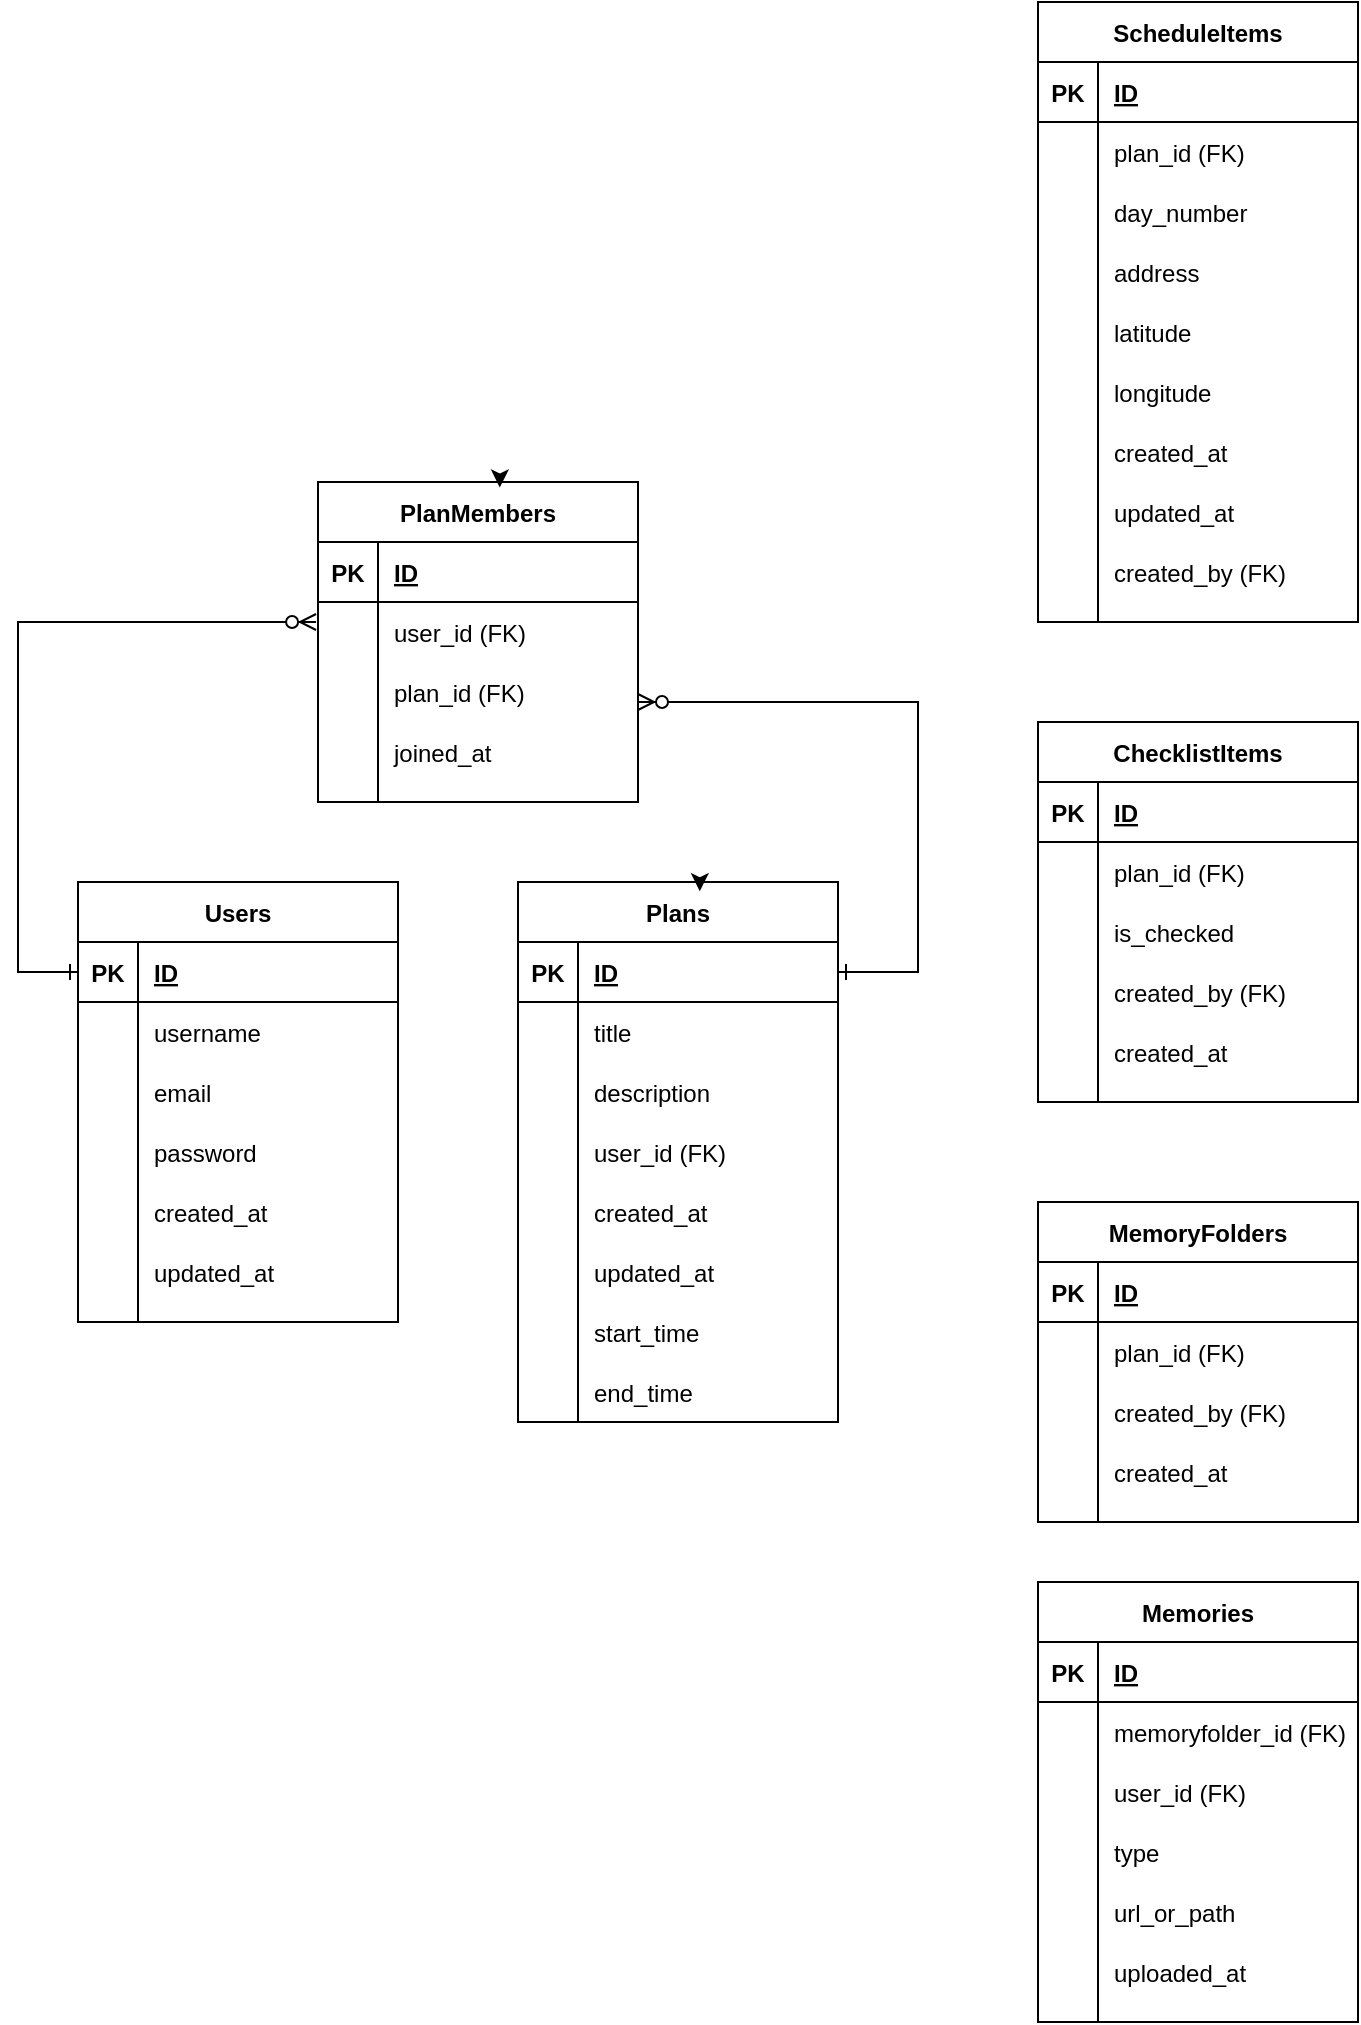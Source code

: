 <mxfile version="28.0.3">
  <diagram id="C5RBs43oDa-KdzZeNtuy" name="Page-1">
    <mxGraphModel dx="475" dy="1674" grid="1" gridSize="10" guides="1" tooltips="1" connect="1" arrows="1" fold="1" page="1" pageScale="1" pageWidth="827" pageHeight="1169" math="0" shadow="0">
      <root>
        <mxCell id="WIyWlLk6GJQsqaUBKTNV-0" />
        <mxCell id="WIyWlLk6GJQsqaUBKTNV-1" parent="WIyWlLk6GJQsqaUBKTNV-0" />
        <mxCell id="q5FqfUfI2t3srBgJfgBC-14" value="" style="group" vertex="1" connectable="0" parent="WIyWlLk6GJQsqaUBKTNV-1">
          <mxGeometry x="300" y="200" width="160" height="270" as="geometry" />
        </mxCell>
        <mxCell id="q5FqfUfI2t3srBgJfgBC-21" value="" style="group" vertex="1" connectable="0" parent="q5FqfUfI2t3srBgJfgBC-14">
          <mxGeometry width="160" height="270" as="geometry" />
        </mxCell>
        <mxCell id="q5FqfUfI2t3srBgJfgBC-13" value="title" style="shape=partialRectangle;overflow=hidden;connectable=0;fillColor=none;top=0;left=0;bottom=0;right=0;align=left;spacingLeft=6;" vertex="1" parent="q5FqfUfI2t3srBgJfgBC-21">
          <mxGeometry x="30" y="60" width="130" height="30" as="geometry">
            <mxRectangle width="210" height="30" as="alternateBounds" />
          </mxGeometry>
        </mxCell>
        <mxCell id="q5FqfUfI2t3srBgJfgBC-16" value="description" style="shape=partialRectangle;overflow=hidden;connectable=0;fillColor=none;top=0;left=0;bottom=0;right=0;align=left;spacingLeft=6;" vertex="1" parent="q5FqfUfI2t3srBgJfgBC-21">
          <mxGeometry x="30" y="90" width="130" height="30" as="geometry">
            <mxRectangle width="210" height="30" as="alternateBounds" />
          </mxGeometry>
        </mxCell>
        <mxCell id="q5FqfUfI2t3srBgJfgBC-18" value="user_id (FK)" style="shape=partialRectangle;overflow=hidden;connectable=0;fillColor=none;top=0;left=0;bottom=0;right=0;align=left;spacingLeft=6;" vertex="1" parent="q5FqfUfI2t3srBgJfgBC-21">
          <mxGeometry x="30" y="120" width="130" height="30" as="geometry">
            <mxRectangle width="210" height="30" as="alternateBounds" />
          </mxGeometry>
        </mxCell>
        <mxCell id="q5FqfUfI2t3srBgJfgBC-19" value="created_at" style="shape=partialRectangle;overflow=hidden;connectable=0;fillColor=none;top=0;left=0;bottom=0;right=0;align=left;spacingLeft=6;" vertex="1" parent="q5FqfUfI2t3srBgJfgBC-21">
          <mxGeometry x="30" y="150" width="130" height="30" as="geometry">
            <mxRectangle width="210" height="30" as="alternateBounds" />
          </mxGeometry>
        </mxCell>
        <mxCell id="q5FqfUfI2t3srBgJfgBC-20" value="updated_at" style="shape=partialRectangle;overflow=hidden;connectable=0;fillColor=none;top=0;left=0;bottom=0;right=0;align=left;spacingLeft=6;" vertex="1" parent="q5FqfUfI2t3srBgJfgBC-21">
          <mxGeometry x="30" y="180" width="130" height="30" as="geometry">
            <mxRectangle width="210" height="30" as="alternateBounds" />
          </mxGeometry>
        </mxCell>
        <mxCell id="q5FqfUfI2t3srBgJfgBC-78" value="" style="group" vertex="1" connectable="0" parent="q5FqfUfI2t3srBgJfgBC-21">
          <mxGeometry width="160" height="270" as="geometry" />
        </mxCell>
        <mxCell id="q5FqfUfI2t3srBgJfgBC-4" value="Plans" style="shape=table;startSize=30;container=1;collapsible=1;childLayout=tableLayout;fixedRows=1;rowLines=0;fontStyle=1;align=center;resizeLast=1;" vertex="1" parent="q5FqfUfI2t3srBgJfgBC-78">
          <mxGeometry width="160" height="270" as="geometry" />
        </mxCell>
        <mxCell id="q5FqfUfI2t3srBgJfgBC-5" value="" style="shape=partialRectangle;collapsible=0;dropTarget=0;pointerEvents=0;fillColor=none;points=[[0,0.5],[1,0.5]];portConstraint=eastwest;top=0;left=0;right=0;bottom=1;" vertex="1" parent="q5FqfUfI2t3srBgJfgBC-4">
          <mxGeometry y="30" width="160" height="30" as="geometry" />
        </mxCell>
        <mxCell id="q5FqfUfI2t3srBgJfgBC-6" value="PK" style="shape=partialRectangle;overflow=hidden;connectable=0;fillColor=none;top=0;left=0;bottom=0;right=0;fontStyle=1;" vertex="1" parent="q5FqfUfI2t3srBgJfgBC-5">
          <mxGeometry width="30" height="30" as="geometry">
            <mxRectangle width="30" height="30" as="alternateBounds" />
          </mxGeometry>
        </mxCell>
        <mxCell id="q5FqfUfI2t3srBgJfgBC-7" value="ID" style="shape=partialRectangle;overflow=hidden;connectable=0;fillColor=none;top=0;left=0;bottom=0;right=0;align=left;spacingLeft=6;fontStyle=5;" vertex="1" parent="q5FqfUfI2t3srBgJfgBC-5">
          <mxGeometry x="30" width="130" height="30" as="geometry">
            <mxRectangle width="130" height="30" as="alternateBounds" />
          </mxGeometry>
        </mxCell>
        <mxCell id="q5FqfUfI2t3srBgJfgBC-8" value="" style="shape=partialRectangle;collapsible=0;dropTarget=0;pointerEvents=0;fillColor=none;points=[[0,0.5],[1,0.5]];portConstraint=eastwest;top=0;left=0;right=0;bottom=0;" vertex="1" parent="q5FqfUfI2t3srBgJfgBC-4">
          <mxGeometry y="60" width="160" height="210" as="geometry" />
        </mxCell>
        <mxCell id="q5FqfUfI2t3srBgJfgBC-9" value="" style="shape=partialRectangle;overflow=hidden;connectable=0;fillColor=none;top=0;left=0;bottom=0;right=0;" vertex="1" parent="q5FqfUfI2t3srBgJfgBC-8">
          <mxGeometry width="30" height="210" as="geometry">
            <mxRectangle width="30" height="210" as="alternateBounds" />
          </mxGeometry>
        </mxCell>
        <mxCell id="q5FqfUfI2t3srBgJfgBC-10" value="" style="shape=partialRectangle;overflow=hidden;connectable=0;fillColor=none;top=0;left=0;bottom=0;right=0;align=left;spacingLeft=6;" vertex="1" parent="q5FqfUfI2t3srBgJfgBC-8">
          <mxGeometry x="30" width="130" height="210" as="geometry">
            <mxRectangle width="130" height="210" as="alternateBounds" />
          </mxGeometry>
        </mxCell>
        <mxCell id="q5FqfUfI2t3srBgJfgBC-76" value="start_time" style="shape=partialRectangle;overflow=hidden;connectable=0;fillColor=none;top=0;left=0;bottom=0;right=0;align=left;spacingLeft=6;" vertex="1" parent="q5FqfUfI2t3srBgJfgBC-78">
          <mxGeometry x="30" y="210" width="130" height="30" as="geometry">
            <mxRectangle width="210" height="30" as="alternateBounds" />
          </mxGeometry>
        </mxCell>
        <mxCell id="q5FqfUfI2t3srBgJfgBC-77" value="end_time" style="shape=partialRectangle;overflow=hidden;connectable=0;fillColor=none;top=0;left=0;bottom=0;right=0;align=left;spacingLeft=6;" vertex="1" parent="q5FqfUfI2t3srBgJfgBC-78">
          <mxGeometry x="30" y="240" width="130" height="30" as="geometry">
            <mxRectangle width="210" height="30" as="alternateBounds" />
          </mxGeometry>
        </mxCell>
        <mxCell id="q5FqfUfI2t3srBgJfgBC-11" style="edgeStyle=orthogonalEdgeStyle;rounded=0;orthogonalLoop=1;jettySize=auto;html=1;exitX=0.75;exitY=0;exitDx=0;exitDy=0;entryX=0.568;entryY=0.017;entryDx=0;entryDy=0;entryPerimeter=0;" edge="1" parent="q5FqfUfI2t3srBgJfgBC-78" source="q5FqfUfI2t3srBgJfgBC-4" target="q5FqfUfI2t3srBgJfgBC-4">
          <mxGeometry relative="1" as="geometry" />
        </mxCell>
        <mxCell id="q5FqfUfI2t3srBgJfgBC-15" value="" style="group" vertex="1" connectable="0" parent="WIyWlLk6GJQsqaUBKTNV-1">
          <mxGeometry x="80" y="200" width="160" height="220" as="geometry" />
        </mxCell>
        <mxCell id="CSQNOJPWXO-k4FTxUOn1-8" value="Users" style="shape=table;startSize=30;container=1;collapsible=1;childLayout=tableLayout;fixedRows=1;rowLines=0;fontStyle=1;align=center;resizeLast=1;" parent="q5FqfUfI2t3srBgJfgBC-15" vertex="1">
          <mxGeometry width="160" height="220" as="geometry" />
        </mxCell>
        <mxCell id="CSQNOJPWXO-k4FTxUOn1-9" value="" style="shape=partialRectangle;collapsible=0;dropTarget=0;pointerEvents=0;fillColor=none;points=[[0,0.5],[1,0.5]];portConstraint=eastwest;top=0;left=0;right=0;bottom=1;" parent="CSQNOJPWXO-k4FTxUOn1-8" vertex="1">
          <mxGeometry y="30" width="160" height="30" as="geometry" />
        </mxCell>
        <mxCell id="CSQNOJPWXO-k4FTxUOn1-10" value="PK" style="shape=partialRectangle;overflow=hidden;connectable=0;fillColor=none;top=0;left=0;bottom=0;right=0;fontStyle=1;" parent="CSQNOJPWXO-k4FTxUOn1-9" vertex="1">
          <mxGeometry width="30" height="30" as="geometry">
            <mxRectangle width="30" height="30" as="alternateBounds" />
          </mxGeometry>
        </mxCell>
        <mxCell id="CSQNOJPWXO-k4FTxUOn1-11" value="ID" style="shape=partialRectangle;overflow=hidden;connectable=0;fillColor=none;top=0;left=0;bottom=0;right=0;align=left;spacingLeft=6;fontStyle=5;" parent="CSQNOJPWXO-k4FTxUOn1-9" vertex="1">
          <mxGeometry x="30" width="130" height="30" as="geometry">
            <mxRectangle width="130" height="30" as="alternateBounds" />
          </mxGeometry>
        </mxCell>
        <mxCell id="CSQNOJPWXO-k4FTxUOn1-12" value="" style="shape=partialRectangle;collapsible=0;dropTarget=0;pointerEvents=0;fillColor=none;points=[[0,0.5],[1,0.5]];portConstraint=eastwest;top=0;left=0;right=0;bottom=0;" parent="CSQNOJPWXO-k4FTxUOn1-8" vertex="1">
          <mxGeometry y="60" width="160" height="160" as="geometry" />
        </mxCell>
        <mxCell id="CSQNOJPWXO-k4FTxUOn1-13" value="" style="shape=partialRectangle;overflow=hidden;connectable=0;fillColor=none;top=0;left=0;bottom=0;right=0;" parent="CSQNOJPWXO-k4FTxUOn1-12" vertex="1">
          <mxGeometry width="30" height="160" as="geometry">
            <mxRectangle width="30" height="160" as="alternateBounds" />
          </mxGeometry>
        </mxCell>
        <mxCell id="CSQNOJPWXO-k4FTxUOn1-14" value="" style="shape=partialRectangle;overflow=hidden;connectable=0;fillColor=none;top=0;left=0;bottom=0;right=0;align=left;spacingLeft=6;" parent="CSQNOJPWXO-k4FTxUOn1-12" vertex="1">
          <mxGeometry x="30" width="130" height="160" as="geometry">
            <mxRectangle width="130" height="160" as="alternateBounds" />
          </mxGeometry>
        </mxCell>
        <mxCell id="CSQNOJPWXO-k4FTxUOn1-15" value="username" style="shape=partialRectangle;overflow=hidden;connectable=0;fillColor=none;top=0;left=0;bottom=0;right=0;align=left;spacingLeft=6;" parent="q5FqfUfI2t3srBgJfgBC-15" vertex="1">
          <mxGeometry x="30" y="60" width="130" height="30" as="geometry">
            <mxRectangle width="210" height="30" as="alternateBounds" />
          </mxGeometry>
        </mxCell>
        <mxCell id="q5FqfUfI2t3srBgJfgBC-0" value="email" style="shape=partialRectangle;overflow=hidden;connectable=0;fillColor=none;top=0;left=0;bottom=0;right=0;align=left;spacingLeft=6;" vertex="1" parent="q5FqfUfI2t3srBgJfgBC-15">
          <mxGeometry x="30" y="90" width="130" height="30" as="geometry">
            <mxRectangle width="210" height="30" as="alternateBounds" />
          </mxGeometry>
        </mxCell>
        <mxCell id="q5FqfUfI2t3srBgJfgBC-1" value="password" style="shape=partialRectangle;overflow=hidden;connectable=0;fillColor=none;top=0;left=0;bottom=0;right=0;align=left;spacingLeft=6;" vertex="1" parent="q5FqfUfI2t3srBgJfgBC-15">
          <mxGeometry x="30" y="120" width="130" height="30" as="geometry">
            <mxRectangle width="210" height="30" as="alternateBounds" />
          </mxGeometry>
        </mxCell>
        <mxCell id="q5FqfUfI2t3srBgJfgBC-2" value="created_at" style="shape=partialRectangle;overflow=hidden;connectable=0;fillColor=none;top=0;left=0;bottom=0;right=0;align=left;spacingLeft=6;" vertex="1" parent="q5FqfUfI2t3srBgJfgBC-15">
          <mxGeometry x="30" y="150" width="130" height="30" as="geometry">
            <mxRectangle width="210" height="30" as="alternateBounds" />
          </mxGeometry>
        </mxCell>
        <mxCell id="q5FqfUfI2t3srBgJfgBC-3" value="updated_at" style="shape=partialRectangle;overflow=hidden;connectable=0;fillColor=none;top=0;left=0;bottom=0;right=0;align=left;spacingLeft=6;" vertex="1" parent="q5FqfUfI2t3srBgJfgBC-15">
          <mxGeometry x="30" y="180" width="130" height="30" as="geometry">
            <mxRectangle width="210" height="30" as="alternateBounds" />
          </mxGeometry>
        </mxCell>
        <mxCell id="q5FqfUfI2t3srBgJfgBC-22" value="" style="group" vertex="1" connectable="0" parent="WIyWlLk6GJQsqaUBKTNV-1">
          <mxGeometry x="210" y="-40" width="160" height="210" as="geometry" />
        </mxCell>
        <mxCell id="q5FqfUfI2t3srBgJfgBC-23" value="" style="group" vertex="1" connectable="0" parent="q5FqfUfI2t3srBgJfgBC-22">
          <mxGeometry width="160" height="220" as="geometry" />
        </mxCell>
        <mxCell id="q5FqfUfI2t3srBgJfgBC-37" value="" style="group" vertex="1" connectable="0" parent="q5FqfUfI2t3srBgJfgBC-23">
          <mxGeometry x="-10" y="40" width="160" height="160" as="geometry" />
        </mxCell>
        <mxCell id="q5FqfUfI2t3srBgJfgBC-24" value="PlanMembers" style="shape=table;startSize=30;container=1;collapsible=1;childLayout=tableLayout;fixedRows=1;rowLines=0;fontStyle=1;align=center;resizeLast=1;" vertex="1" parent="q5FqfUfI2t3srBgJfgBC-37">
          <mxGeometry width="160" height="160" as="geometry" />
        </mxCell>
        <mxCell id="q5FqfUfI2t3srBgJfgBC-25" value="" style="shape=partialRectangle;collapsible=0;dropTarget=0;pointerEvents=0;fillColor=none;points=[[0,0.5],[1,0.5]];portConstraint=eastwest;top=0;left=0;right=0;bottom=1;" vertex="1" parent="q5FqfUfI2t3srBgJfgBC-24">
          <mxGeometry y="30" width="160" height="30" as="geometry" />
        </mxCell>
        <mxCell id="q5FqfUfI2t3srBgJfgBC-26" value="PK" style="shape=partialRectangle;overflow=hidden;connectable=0;fillColor=none;top=0;left=0;bottom=0;right=0;fontStyle=1;" vertex="1" parent="q5FqfUfI2t3srBgJfgBC-25">
          <mxGeometry width="30" height="30" as="geometry">
            <mxRectangle width="30" height="30" as="alternateBounds" />
          </mxGeometry>
        </mxCell>
        <mxCell id="q5FqfUfI2t3srBgJfgBC-27" value="ID" style="shape=partialRectangle;overflow=hidden;connectable=0;fillColor=none;top=0;left=0;bottom=0;right=0;align=left;spacingLeft=6;fontStyle=5;" vertex="1" parent="q5FqfUfI2t3srBgJfgBC-25">
          <mxGeometry x="30" width="130" height="30" as="geometry">
            <mxRectangle width="130" height="30" as="alternateBounds" />
          </mxGeometry>
        </mxCell>
        <mxCell id="q5FqfUfI2t3srBgJfgBC-28" value="" style="shape=partialRectangle;collapsible=0;dropTarget=0;pointerEvents=0;fillColor=none;points=[[0,0.5],[1,0.5]];portConstraint=eastwest;top=0;left=0;right=0;bottom=0;" vertex="1" parent="q5FqfUfI2t3srBgJfgBC-24">
          <mxGeometry y="60" width="160" height="100" as="geometry" />
        </mxCell>
        <mxCell id="q5FqfUfI2t3srBgJfgBC-29" value="" style="shape=partialRectangle;overflow=hidden;connectable=0;fillColor=none;top=0;left=0;bottom=0;right=0;" vertex="1" parent="q5FqfUfI2t3srBgJfgBC-28">
          <mxGeometry width="30" height="100" as="geometry">
            <mxRectangle width="30" height="100" as="alternateBounds" />
          </mxGeometry>
        </mxCell>
        <mxCell id="q5FqfUfI2t3srBgJfgBC-30" value="" style="shape=partialRectangle;overflow=hidden;connectable=0;fillColor=none;top=0;left=0;bottom=0;right=0;align=left;spacingLeft=6;" vertex="1" parent="q5FqfUfI2t3srBgJfgBC-28">
          <mxGeometry x="30" width="130" height="100" as="geometry">
            <mxRectangle width="130" height="100" as="alternateBounds" />
          </mxGeometry>
        </mxCell>
        <mxCell id="q5FqfUfI2t3srBgJfgBC-31" value="user_id (FK)" style="shape=partialRectangle;overflow=hidden;connectable=0;fillColor=none;top=0;left=0;bottom=0;right=0;align=left;spacingLeft=6;" vertex="1" parent="q5FqfUfI2t3srBgJfgBC-37">
          <mxGeometry x="30" y="60" width="130" height="30" as="geometry">
            <mxRectangle width="210" height="30" as="alternateBounds" />
          </mxGeometry>
        </mxCell>
        <mxCell id="q5FqfUfI2t3srBgJfgBC-32" value="plan_id (FK)" style="shape=partialRectangle;overflow=hidden;connectable=0;fillColor=none;top=0;left=0;bottom=0;right=0;align=left;spacingLeft=6;" vertex="1" parent="q5FqfUfI2t3srBgJfgBC-37">
          <mxGeometry x="30" y="90" width="130" height="30" as="geometry">
            <mxRectangle width="210" height="30" as="alternateBounds" />
          </mxGeometry>
        </mxCell>
        <mxCell id="q5FqfUfI2t3srBgJfgBC-33" value="joined_at" style="shape=partialRectangle;overflow=hidden;connectable=0;fillColor=none;top=0;left=0;bottom=0;right=0;align=left;spacingLeft=6;" vertex="1" parent="q5FqfUfI2t3srBgJfgBC-37">
          <mxGeometry x="30" y="120" width="130" height="30" as="geometry">
            <mxRectangle width="210" height="30" as="alternateBounds" />
          </mxGeometry>
        </mxCell>
        <mxCell id="q5FqfUfI2t3srBgJfgBC-36" style="edgeStyle=orthogonalEdgeStyle;rounded=0;orthogonalLoop=1;jettySize=auto;html=1;exitX=0.75;exitY=0;exitDx=0;exitDy=0;entryX=0.568;entryY=0.017;entryDx=0;entryDy=0;entryPerimeter=0;" edge="1" parent="q5FqfUfI2t3srBgJfgBC-37" source="q5FqfUfI2t3srBgJfgBC-24" target="q5FqfUfI2t3srBgJfgBC-24">
          <mxGeometry relative="1" as="geometry" />
        </mxCell>
        <mxCell id="q5FqfUfI2t3srBgJfgBC-41" value="" style="endArrow=ERzeroToMany;startArrow=ERone;endFill=1;startFill=0;rounded=0;edgeStyle=orthogonalEdgeStyle;elbow=vertical;exitX=0;exitY=0.5;exitDx=0;exitDy=0;entryX=-0.006;entryY=0.1;entryDx=0;entryDy=0;entryPerimeter=0;" edge="1" parent="WIyWlLk6GJQsqaUBKTNV-1" source="CSQNOJPWXO-k4FTxUOn1-9" target="q5FqfUfI2t3srBgJfgBC-28">
          <mxGeometry width="100" height="100" relative="1" as="geometry">
            <mxPoint x="80" y="235" as="sourcePoint" />
            <mxPoint x="70" y="40" as="targetPoint" />
            <Array as="points">
              <mxPoint x="50" y="245" />
              <mxPoint x="50" y="70" />
            </Array>
          </mxGeometry>
        </mxCell>
        <mxCell id="q5FqfUfI2t3srBgJfgBC-42" value="" style="endArrow=ERzeroToMany;startArrow=ERone;endFill=1;startFill=0;rounded=0;edgeStyle=orthogonalEdgeStyle;elbow=vertical;exitX=1;exitY=0.5;exitDx=0;exitDy=0;" edge="1" parent="WIyWlLk6GJQsqaUBKTNV-1" source="q5FqfUfI2t3srBgJfgBC-5">
          <mxGeometry width="100" height="100" relative="1" as="geometry">
            <mxPoint x="410" y="275" as="sourcePoint" />
            <mxPoint x="360" y="110" as="targetPoint" />
            <Array as="points">
              <mxPoint x="500" y="245" />
              <mxPoint x="500" y="110" />
            </Array>
          </mxGeometry>
        </mxCell>
        <mxCell id="q5FqfUfI2t3srBgJfgBC-60" value="" style="group" vertex="1" connectable="0" parent="WIyWlLk6GJQsqaUBKTNV-1">
          <mxGeometry x="560" y="-240" width="160" height="300" as="geometry" />
        </mxCell>
        <mxCell id="q5FqfUfI2t3srBgJfgBC-75" value="" style="group" vertex="1" connectable="0" parent="q5FqfUfI2t3srBgJfgBC-60">
          <mxGeometry width="160" height="300" as="geometry" />
        </mxCell>
        <mxCell id="q5FqfUfI2t3srBgJfgBC-71" value="" style="shape=partialRectangle;overflow=hidden;connectable=0;fillColor=none;top=0;left=0;bottom=0;right=0;align=left;spacingLeft=6;" vertex="1" parent="q5FqfUfI2t3srBgJfgBC-75">
          <mxGeometry x="30" y="150" width="130" height="30" as="geometry">
            <mxRectangle width="210" height="30" as="alternateBounds" />
          </mxGeometry>
        </mxCell>
        <mxCell id="q5FqfUfI2t3srBgJfgBC-83" value="" style="group" vertex="1" connectable="0" parent="q5FqfUfI2t3srBgJfgBC-75">
          <mxGeometry width="160" height="310" as="geometry" />
        </mxCell>
        <mxCell id="q5FqfUfI2t3srBgJfgBC-61" value="ScheduleItems" style="shape=table;startSize=30;container=1;collapsible=1;childLayout=tableLayout;fixedRows=1;rowLines=0;fontStyle=1;align=center;resizeLast=1;" vertex="1" parent="q5FqfUfI2t3srBgJfgBC-83">
          <mxGeometry width="160" height="310" as="geometry" />
        </mxCell>
        <mxCell id="q5FqfUfI2t3srBgJfgBC-62" value="" style="shape=partialRectangle;collapsible=0;dropTarget=0;pointerEvents=0;fillColor=none;points=[[0,0.5],[1,0.5]];portConstraint=eastwest;top=0;left=0;right=0;bottom=1;" vertex="1" parent="q5FqfUfI2t3srBgJfgBC-61">
          <mxGeometry y="30" width="160" height="30" as="geometry" />
        </mxCell>
        <mxCell id="q5FqfUfI2t3srBgJfgBC-63" value="PK" style="shape=partialRectangle;overflow=hidden;connectable=0;fillColor=none;top=0;left=0;bottom=0;right=0;fontStyle=1;" vertex="1" parent="q5FqfUfI2t3srBgJfgBC-62">
          <mxGeometry width="30" height="30" as="geometry">
            <mxRectangle width="30" height="30" as="alternateBounds" />
          </mxGeometry>
        </mxCell>
        <mxCell id="q5FqfUfI2t3srBgJfgBC-64" value="ID" style="shape=partialRectangle;overflow=hidden;connectable=0;fillColor=none;top=0;left=0;bottom=0;right=0;align=left;spacingLeft=6;fontStyle=5;" vertex="1" parent="q5FqfUfI2t3srBgJfgBC-62">
          <mxGeometry x="30" width="130" height="30" as="geometry">
            <mxRectangle width="130" height="30" as="alternateBounds" />
          </mxGeometry>
        </mxCell>
        <mxCell id="q5FqfUfI2t3srBgJfgBC-65" value="" style="shape=partialRectangle;collapsible=0;dropTarget=0;pointerEvents=0;fillColor=none;points=[[0,0.5],[1,0.5]];portConstraint=eastwest;top=0;left=0;right=0;bottom=0;" vertex="1" parent="q5FqfUfI2t3srBgJfgBC-61">
          <mxGeometry y="60" width="160" height="250" as="geometry" />
        </mxCell>
        <mxCell id="q5FqfUfI2t3srBgJfgBC-66" value="" style="shape=partialRectangle;overflow=hidden;connectable=0;fillColor=none;top=0;left=0;bottom=0;right=0;" vertex="1" parent="q5FqfUfI2t3srBgJfgBC-65">
          <mxGeometry width="30" height="250" as="geometry">
            <mxRectangle width="30" height="250" as="alternateBounds" />
          </mxGeometry>
        </mxCell>
        <mxCell id="q5FqfUfI2t3srBgJfgBC-67" value="" style="shape=partialRectangle;overflow=hidden;connectable=0;fillColor=none;top=0;left=0;bottom=0;right=0;align=left;spacingLeft=6;" vertex="1" parent="q5FqfUfI2t3srBgJfgBC-65">
          <mxGeometry x="30" width="130" height="250" as="geometry">
            <mxRectangle width="130" height="250" as="alternateBounds" />
          </mxGeometry>
        </mxCell>
        <mxCell id="q5FqfUfI2t3srBgJfgBC-68" value="plan_id (FK)" style="shape=partialRectangle;overflow=hidden;connectable=0;fillColor=none;top=0;left=0;bottom=0;right=0;align=left;spacingLeft=6;" vertex="1" parent="q5FqfUfI2t3srBgJfgBC-83">
          <mxGeometry x="30" y="60" width="130" height="30" as="geometry">
            <mxRectangle width="210" height="30" as="alternateBounds" />
          </mxGeometry>
        </mxCell>
        <mxCell id="q5FqfUfI2t3srBgJfgBC-69" value="day_number" style="shape=partialRectangle;overflow=hidden;connectable=0;fillColor=none;top=0;left=0;bottom=0;right=0;align=left;spacingLeft=6;" vertex="1" parent="q5FqfUfI2t3srBgJfgBC-83">
          <mxGeometry x="30" y="90" width="130" height="30" as="geometry">
            <mxRectangle width="210" height="30" as="alternateBounds" />
          </mxGeometry>
        </mxCell>
        <mxCell id="q5FqfUfI2t3srBgJfgBC-79" value="address" style="shape=partialRectangle;overflow=hidden;connectable=0;fillColor=none;top=0;left=0;bottom=0;right=0;align=left;spacingLeft=6;" vertex="1" parent="q5FqfUfI2t3srBgJfgBC-83">
          <mxGeometry x="30" y="120" width="130" height="30" as="geometry">
            <mxRectangle width="210" height="30" as="alternateBounds" />
          </mxGeometry>
        </mxCell>
        <mxCell id="q5FqfUfI2t3srBgJfgBC-80" value="latitude" style="shape=partialRectangle;overflow=hidden;connectable=0;fillColor=none;top=0;left=0;bottom=0;right=0;align=left;spacingLeft=6;" vertex="1" parent="q5FqfUfI2t3srBgJfgBC-83">
          <mxGeometry x="30" y="150" width="130" height="30" as="geometry">
            <mxRectangle width="210" height="30" as="alternateBounds" />
          </mxGeometry>
        </mxCell>
        <mxCell id="q5FqfUfI2t3srBgJfgBC-81" value="longitude" style="shape=partialRectangle;overflow=hidden;connectable=0;fillColor=none;top=0;left=0;bottom=0;right=0;align=left;spacingLeft=6;" vertex="1" parent="q5FqfUfI2t3srBgJfgBC-83">
          <mxGeometry x="30" y="180" width="130" height="30" as="geometry">
            <mxRectangle width="210" height="30" as="alternateBounds" />
          </mxGeometry>
        </mxCell>
        <mxCell id="q5FqfUfI2t3srBgJfgBC-74" value="created_at" style="shape=partialRectangle;overflow=hidden;connectable=0;fillColor=none;top=0;left=0;bottom=0;right=0;align=left;spacingLeft=6;" vertex="1" parent="q5FqfUfI2t3srBgJfgBC-83">
          <mxGeometry x="30" y="210" width="130" height="30" as="geometry">
            <mxRectangle width="210" height="30" as="alternateBounds" />
          </mxGeometry>
        </mxCell>
        <mxCell id="q5FqfUfI2t3srBgJfgBC-72" value="updated_at" style="shape=partialRectangle;overflow=hidden;connectable=0;fillColor=none;top=0;left=0;bottom=0;right=0;align=left;spacingLeft=6;" vertex="1" parent="q5FqfUfI2t3srBgJfgBC-83">
          <mxGeometry x="30" y="240" width="130" height="30" as="geometry">
            <mxRectangle width="210" height="30" as="alternateBounds" />
          </mxGeometry>
        </mxCell>
        <mxCell id="q5FqfUfI2t3srBgJfgBC-82" value="created_by (FK)" style="shape=partialRectangle;overflow=hidden;connectable=0;fillColor=none;top=0;left=0;bottom=0;right=0;align=left;spacingLeft=6;" vertex="1" parent="q5FqfUfI2t3srBgJfgBC-83">
          <mxGeometry x="30" y="270" width="130" height="30" as="geometry">
            <mxRectangle width="210" height="30" as="alternateBounds" />
          </mxGeometry>
        </mxCell>
        <mxCell id="q5FqfUfI2t3srBgJfgBC-84" value="" style="group" vertex="1" connectable="0" parent="WIyWlLk6GJQsqaUBKTNV-1">
          <mxGeometry x="560" y="120" width="160" height="640" as="geometry" />
        </mxCell>
        <mxCell id="q5FqfUfI2t3srBgJfgBC-85" value="" style="group" vertex="1" connectable="0" parent="q5FqfUfI2t3srBgJfgBC-84">
          <mxGeometry width="160" height="640" as="geometry" />
        </mxCell>
        <mxCell id="q5FqfUfI2t3srBgJfgBC-86" value="" style="shape=partialRectangle;overflow=hidden;connectable=0;fillColor=none;top=0;left=0;bottom=0;right=0;align=left;spacingLeft=6;" vertex="1" parent="q5FqfUfI2t3srBgJfgBC-85">
          <mxGeometry x="30" y="150" width="130" height="30" as="geometry">
            <mxRectangle width="210" height="30" as="alternateBounds" />
          </mxGeometry>
        </mxCell>
        <mxCell id="q5FqfUfI2t3srBgJfgBC-87" value="" style="group" vertex="1" connectable="0" parent="q5FqfUfI2t3srBgJfgBC-85">
          <mxGeometry width="160" height="640" as="geometry" />
        </mxCell>
        <mxCell id="q5FqfUfI2t3srBgJfgBC-88" value="ChecklistItems" style="shape=table;startSize=30;container=1;collapsible=1;childLayout=tableLayout;fixedRows=1;rowLines=0;fontStyle=1;align=center;resizeLast=1;" vertex="1" parent="q5FqfUfI2t3srBgJfgBC-87">
          <mxGeometry width="160" height="190" as="geometry" />
        </mxCell>
        <mxCell id="q5FqfUfI2t3srBgJfgBC-89" value="" style="shape=partialRectangle;collapsible=0;dropTarget=0;pointerEvents=0;fillColor=none;points=[[0,0.5],[1,0.5]];portConstraint=eastwest;top=0;left=0;right=0;bottom=1;" vertex="1" parent="q5FqfUfI2t3srBgJfgBC-88">
          <mxGeometry y="30" width="160" height="30" as="geometry" />
        </mxCell>
        <mxCell id="q5FqfUfI2t3srBgJfgBC-90" value="PK" style="shape=partialRectangle;overflow=hidden;connectable=0;fillColor=none;top=0;left=0;bottom=0;right=0;fontStyle=1;" vertex="1" parent="q5FqfUfI2t3srBgJfgBC-89">
          <mxGeometry width="30" height="30" as="geometry">
            <mxRectangle width="30" height="30" as="alternateBounds" />
          </mxGeometry>
        </mxCell>
        <mxCell id="q5FqfUfI2t3srBgJfgBC-91" value="ID" style="shape=partialRectangle;overflow=hidden;connectable=0;fillColor=none;top=0;left=0;bottom=0;right=0;align=left;spacingLeft=6;fontStyle=5;" vertex="1" parent="q5FqfUfI2t3srBgJfgBC-89">
          <mxGeometry x="30" width="130" height="30" as="geometry">
            <mxRectangle width="130" height="30" as="alternateBounds" />
          </mxGeometry>
        </mxCell>
        <mxCell id="q5FqfUfI2t3srBgJfgBC-92" value="" style="shape=partialRectangle;collapsible=0;dropTarget=0;pointerEvents=0;fillColor=none;points=[[0,0.5],[1,0.5]];portConstraint=eastwest;top=0;left=0;right=0;bottom=0;" vertex="1" parent="q5FqfUfI2t3srBgJfgBC-88">
          <mxGeometry y="60" width="160" height="130" as="geometry" />
        </mxCell>
        <mxCell id="q5FqfUfI2t3srBgJfgBC-93" value="" style="shape=partialRectangle;overflow=hidden;connectable=0;fillColor=none;top=0;left=0;bottom=0;right=0;" vertex="1" parent="q5FqfUfI2t3srBgJfgBC-92">
          <mxGeometry width="30" height="130" as="geometry">
            <mxRectangle width="30" height="130" as="alternateBounds" />
          </mxGeometry>
        </mxCell>
        <mxCell id="q5FqfUfI2t3srBgJfgBC-94" value="" style="shape=partialRectangle;overflow=hidden;connectable=0;fillColor=none;top=0;left=0;bottom=0;right=0;align=left;spacingLeft=6;" vertex="1" parent="q5FqfUfI2t3srBgJfgBC-92">
          <mxGeometry x="30" width="130" height="130" as="geometry">
            <mxRectangle width="130" height="130" as="alternateBounds" />
          </mxGeometry>
        </mxCell>
        <mxCell id="q5FqfUfI2t3srBgJfgBC-95" value="plan_id (FK)" style="shape=partialRectangle;overflow=hidden;connectable=0;fillColor=none;top=0;left=0;bottom=0;right=0;align=left;spacingLeft=6;" vertex="1" parent="q5FqfUfI2t3srBgJfgBC-87">
          <mxGeometry x="30" y="60" width="130" height="30" as="geometry">
            <mxRectangle width="210" height="30" as="alternateBounds" />
          </mxGeometry>
        </mxCell>
        <mxCell id="q5FqfUfI2t3srBgJfgBC-97" value="is_checked" style="shape=partialRectangle;overflow=hidden;connectable=0;fillColor=none;top=0;left=0;bottom=0;right=0;align=left;spacingLeft=6;" vertex="1" parent="q5FqfUfI2t3srBgJfgBC-87">
          <mxGeometry x="30" y="90" width="130" height="30" as="geometry">
            <mxRectangle width="210" height="30" as="alternateBounds" />
          </mxGeometry>
        </mxCell>
        <mxCell id="q5FqfUfI2t3srBgJfgBC-100" value="created_at" style="shape=partialRectangle;overflow=hidden;connectable=0;fillColor=none;top=0;left=0;bottom=0;right=0;align=left;spacingLeft=6;" vertex="1" parent="q5FqfUfI2t3srBgJfgBC-87">
          <mxGeometry x="30" y="150" width="130" height="30" as="geometry">
            <mxRectangle width="210" height="30" as="alternateBounds" />
          </mxGeometry>
        </mxCell>
        <mxCell id="q5FqfUfI2t3srBgJfgBC-102" value="created_by (FK)" style="shape=partialRectangle;overflow=hidden;connectable=0;fillColor=none;top=0;left=0;bottom=0;right=0;align=left;spacingLeft=6;" vertex="1" parent="q5FqfUfI2t3srBgJfgBC-87">
          <mxGeometry x="30" y="120" width="130" height="30" as="geometry">
            <mxRectangle width="210" height="30" as="alternateBounds" />
          </mxGeometry>
        </mxCell>
        <mxCell id="q5FqfUfI2t3srBgJfgBC-103" value="" style="group" vertex="1" connectable="0" parent="q5FqfUfI2t3srBgJfgBC-87">
          <mxGeometry y="240" width="160" height="400" as="geometry" />
        </mxCell>
        <mxCell id="q5FqfUfI2t3srBgJfgBC-104" value="" style="group" vertex="1" connectable="0" parent="q5FqfUfI2t3srBgJfgBC-103">
          <mxGeometry width="160" height="400" as="geometry" />
        </mxCell>
        <mxCell id="q5FqfUfI2t3srBgJfgBC-105" value="" style="shape=partialRectangle;overflow=hidden;connectable=0;fillColor=none;top=0;left=0;bottom=0;right=0;align=left;spacingLeft=6;" vertex="1" parent="q5FqfUfI2t3srBgJfgBC-104">
          <mxGeometry x="30" y="95" width="130" height="19" as="geometry">
            <mxRectangle width="210" height="30" as="alternateBounds" />
          </mxGeometry>
        </mxCell>
        <mxCell id="q5FqfUfI2t3srBgJfgBC-106" value="" style="group" vertex="1" connectable="0" parent="q5FqfUfI2t3srBgJfgBC-104">
          <mxGeometry width="160" height="400" as="geometry" />
        </mxCell>
        <mxCell id="q5FqfUfI2t3srBgJfgBC-121" value="" style="group" vertex="1" connectable="0" parent="q5FqfUfI2t3srBgJfgBC-106">
          <mxGeometry width="160" height="160" as="geometry" />
        </mxCell>
        <mxCell id="q5FqfUfI2t3srBgJfgBC-107" value="MemoryFolders" style="shape=table;startSize=30;container=1;collapsible=1;childLayout=tableLayout;fixedRows=1;rowLines=0;fontStyle=1;align=center;resizeLast=1;" vertex="1" parent="q5FqfUfI2t3srBgJfgBC-121">
          <mxGeometry width="160" height="160" as="geometry" />
        </mxCell>
        <mxCell id="q5FqfUfI2t3srBgJfgBC-108" value="" style="shape=partialRectangle;collapsible=0;dropTarget=0;pointerEvents=0;fillColor=none;points=[[0,0.5],[1,0.5]];portConstraint=eastwest;top=0;left=0;right=0;bottom=1;" vertex="1" parent="q5FqfUfI2t3srBgJfgBC-107">
          <mxGeometry y="30" width="160" height="30" as="geometry" />
        </mxCell>
        <mxCell id="q5FqfUfI2t3srBgJfgBC-109" value="PK" style="shape=partialRectangle;overflow=hidden;connectable=0;fillColor=none;top=0;left=0;bottom=0;right=0;fontStyle=1;" vertex="1" parent="q5FqfUfI2t3srBgJfgBC-108">
          <mxGeometry width="30" height="30" as="geometry">
            <mxRectangle width="30" height="30" as="alternateBounds" />
          </mxGeometry>
        </mxCell>
        <mxCell id="q5FqfUfI2t3srBgJfgBC-110" value="ID" style="shape=partialRectangle;overflow=hidden;connectable=0;fillColor=none;top=0;left=0;bottom=0;right=0;align=left;spacingLeft=6;fontStyle=5;" vertex="1" parent="q5FqfUfI2t3srBgJfgBC-108">
          <mxGeometry x="30" width="130" height="30" as="geometry">
            <mxRectangle width="130" height="30" as="alternateBounds" />
          </mxGeometry>
        </mxCell>
        <mxCell id="q5FqfUfI2t3srBgJfgBC-111" value="" style="shape=partialRectangle;collapsible=0;dropTarget=0;pointerEvents=0;fillColor=none;points=[[0,0.5],[1,0.5]];portConstraint=eastwest;top=0;left=0;right=0;bottom=0;" vertex="1" parent="q5FqfUfI2t3srBgJfgBC-107">
          <mxGeometry y="60" width="160" height="100" as="geometry" />
        </mxCell>
        <mxCell id="q5FqfUfI2t3srBgJfgBC-112" value="" style="shape=partialRectangle;overflow=hidden;connectable=0;fillColor=none;top=0;left=0;bottom=0;right=0;" vertex="1" parent="q5FqfUfI2t3srBgJfgBC-111">
          <mxGeometry width="30" height="100" as="geometry">
            <mxRectangle width="30" height="100" as="alternateBounds" />
          </mxGeometry>
        </mxCell>
        <mxCell id="q5FqfUfI2t3srBgJfgBC-113" value="" style="shape=partialRectangle;overflow=hidden;connectable=0;fillColor=none;top=0;left=0;bottom=0;right=0;align=left;spacingLeft=6;" vertex="1" parent="q5FqfUfI2t3srBgJfgBC-111">
          <mxGeometry x="30" width="130" height="100" as="geometry">
            <mxRectangle width="130" height="100" as="alternateBounds" />
          </mxGeometry>
        </mxCell>
        <mxCell id="q5FqfUfI2t3srBgJfgBC-118" value="plan_id (FK)" style="shape=partialRectangle;overflow=hidden;connectable=0;fillColor=none;top=0;left=0;bottom=0;right=0;align=left;spacingLeft=6;" vertex="1" parent="q5FqfUfI2t3srBgJfgBC-121">
          <mxGeometry x="30" y="60" width="130" height="30" as="geometry">
            <mxRectangle width="210" height="30" as="alternateBounds" />
          </mxGeometry>
        </mxCell>
        <mxCell id="q5FqfUfI2t3srBgJfgBC-119" value="created_by (FK)" style="shape=partialRectangle;overflow=hidden;connectable=0;fillColor=none;top=0;left=0;bottom=0;right=0;align=left;spacingLeft=6;" vertex="1" parent="q5FqfUfI2t3srBgJfgBC-121">
          <mxGeometry x="30" y="90" width="130" height="30" as="geometry">
            <mxRectangle width="210" height="30" as="alternateBounds" />
          </mxGeometry>
        </mxCell>
        <mxCell id="q5FqfUfI2t3srBgJfgBC-120" value="created_at" style="shape=partialRectangle;overflow=hidden;connectable=0;fillColor=none;top=0;left=0;bottom=0;right=0;align=left;spacingLeft=6;" vertex="1" parent="q5FqfUfI2t3srBgJfgBC-121">
          <mxGeometry x="30" y="120" width="130" height="30" as="geometry">
            <mxRectangle width="210" height="30" as="alternateBounds" />
          </mxGeometry>
        </mxCell>
        <mxCell id="q5FqfUfI2t3srBgJfgBC-122" value="" style="group" vertex="1" connectable="0" parent="q5FqfUfI2t3srBgJfgBC-106">
          <mxGeometry y="190" width="160" height="210" as="geometry" />
        </mxCell>
        <mxCell id="q5FqfUfI2t3srBgJfgBC-123" value="" style="group" vertex="1" connectable="0" parent="q5FqfUfI2t3srBgJfgBC-122">
          <mxGeometry width="160" height="210" as="geometry" />
        </mxCell>
        <mxCell id="q5FqfUfI2t3srBgJfgBC-124" value="" style="shape=partialRectangle;overflow=hidden;connectable=0;fillColor=none;top=0;left=0;bottom=0;right=0;align=left;spacingLeft=6;" vertex="1" parent="q5FqfUfI2t3srBgJfgBC-123">
          <mxGeometry x="30" y="80" width="130" height="16" as="geometry">
            <mxRectangle width="210" height="30" as="alternateBounds" />
          </mxGeometry>
        </mxCell>
        <mxCell id="q5FqfUfI2t3srBgJfgBC-125" value="" style="group" vertex="1" connectable="0" parent="q5FqfUfI2t3srBgJfgBC-123">
          <mxGeometry width="160" height="210" as="geometry" />
        </mxCell>
        <mxCell id="q5FqfUfI2t3srBgJfgBC-143" value="" style="group" vertex="1" connectable="0" parent="q5FqfUfI2t3srBgJfgBC-125">
          <mxGeometry width="160" height="210" as="geometry" />
        </mxCell>
        <mxCell id="q5FqfUfI2t3srBgJfgBC-126" value="" style="group" vertex="1" connectable="0" parent="q5FqfUfI2t3srBgJfgBC-143">
          <mxGeometry width="160" height="210" as="geometry" />
        </mxCell>
        <mxCell id="q5FqfUfI2t3srBgJfgBC-142" value="" style="group" vertex="1" connectable="0" parent="q5FqfUfI2t3srBgJfgBC-126">
          <mxGeometry width="160" height="220" as="geometry" />
        </mxCell>
        <mxCell id="q5FqfUfI2t3srBgJfgBC-127" value="Memories" style="shape=table;startSize=30;container=1;collapsible=1;childLayout=tableLayout;fixedRows=1;rowLines=0;fontStyle=1;align=center;resizeLast=1;" vertex="1" parent="q5FqfUfI2t3srBgJfgBC-142">
          <mxGeometry width="160" height="220" as="geometry" />
        </mxCell>
        <mxCell id="q5FqfUfI2t3srBgJfgBC-128" value="" style="shape=partialRectangle;collapsible=0;dropTarget=0;pointerEvents=0;fillColor=none;points=[[0,0.5],[1,0.5]];portConstraint=eastwest;top=0;left=0;right=0;bottom=1;" vertex="1" parent="q5FqfUfI2t3srBgJfgBC-127">
          <mxGeometry y="30" width="160" height="30" as="geometry" />
        </mxCell>
        <mxCell id="q5FqfUfI2t3srBgJfgBC-129" value="PK" style="shape=partialRectangle;overflow=hidden;connectable=0;fillColor=none;top=0;left=0;bottom=0;right=0;fontStyle=1;" vertex="1" parent="q5FqfUfI2t3srBgJfgBC-128">
          <mxGeometry width="30" height="30" as="geometry">
            <mxRectangle width="30" height="30" as="alternateBounds" />
          </mxGeometry>
        </mxCell>
        <mxCell id="q5FqfUfI2t3srBgJfgBC-130" value="ID" style="shape=partialRectangle;overflow=hidden;connectable=0;fillColor=none;top=0;left=0;bottom=0;right=0;align=left;spacingLeft=6;fontStyle=5;" vertex="1" parent="q5FqfUfI2t3srBgJfgBC-128">
          <mxGeometry x="30" width="130" height="30" as="geometry">
            <mxRectangle width="130" height="30" as="alternateBounds" />
          </mxGeometry>
        </mxCell>
        <mxCell id="q5FqfUfI2t3srBgJfgBC-131" value="" style="shape=partialRectangle;collapsible=0;dropTarget=0;pointerEvents=0;fillColor=none;points=[[0,0.5],[1,0.5]];portConstraint=eastwest;top=0;left=0;right=0;bottom=0;" vertex="1" parent="q5FqfUfI2t3srBgJfgBC-127">
          <mxGeometry y="60" width="160" height="160" as="geometry" />
        </mxCell>
        <mxCell id="q5FqfUfI2t3srBgJfgBC-132" value="" style="shape=partialRectangle;overflow=hidden;connectable=0;fillColor=none;top=0;left=0;bottom=0;right=0;" vertex="1" parent="q5FqfUfI2t3srBgJfgBC-131">
          <mxGeometry width="30" height="160" as="geometry">
            <mxRectangle width="30" height="160" as="alternateBounds" />
          </mxGeometry>
        </mxCell>
        <mxCell id="q5FqfUfI2t3srBgJfgBC-133" value="" style="shape=partialRectangle;overflow=hidden;connectable=0;fillColor=none;top=0;left=0;bottom=0;right=0;align=left;spacingLeft=6;" vertex="1" parent="q5FqfUfI2t3srBgJfgBC-131">
          <mxGeometry x="30" width="130" height="160" as="geometry">
            <mxRectangle width="130" height="160" as="alternateBounds" />
          </mxGeometry>
        </mxCell>
        <mxCell id="q5FqfUfI2t3srBgJfgBC-137" value="memoryfolder_id (FK)" style="shape=partialRectangle;overflow=hidden;connectable=0;fillColor=none;top=0;left=0;bottom=0;right=0;align=left;spacingLeft=6;" vertex="1" parent="q5FqfUfI2t3srBgJfgBC-142">
          <mxGeometry x="30" y="60" width="130" height="30" as="geometry">
            <mxRectangle width="210" height="30" as="alternateBounds" />
          </mxGeometry>
        </mxCell>
        <mxCell id="q5FqfUfI2t3srBgJfgBC-138" value="user_id (FK)" style="shape=partialRectangle;overflow=hidden;connectable=0;fillColor=none;top=0;left=0;bottom=0;right=0;align=left;spacingLeft=6;" vertex="1" parent="q5FqfUfI2t3srBgJfgBC-142">
          <mxGeometry x="30" y="90" width="130" height="30" as="geometry">
            <mxRectangle width="210" height="30" as="alternateBounds" />
          </mxGeometry>
        </mxCell>
        <mxCell id="q5FqfUfI2t3srBgJfgBC-139" value="type" style="shape=partialRectangle;overflow=hidden;connectable=0;fillColor=none;top=0;left=0;bottom=0;right=0;align=left;spacingLeft=6;" vertex="1" parent="q5FqfUfI2t3srBgJfgBC-142">
          <mxGeometry x="30" y="120" width="130" height="30" as="geometry">
            <mxRectangle width="210" height="30" as="alternateBounds" />
          </mxGeometry>
        </mxCell>
        <mxCell id="q5FqfUfI2t3srBgJfgBC-141" value="uploaded_at" style="shape=partialRectangle;overflow=hidden;connectable=0;fillColor=none;top=0;left=0;bottom=0;right=0;align=left;spacingLeft=6;" vertex="1" parent="q5FqfUfI2t3srBgJfgBC-142">
          <mxGeometry x="30" y="180" width="130" height="30" as="geometry">
            <mxRectangle width="210" height="30" as="alternateBounds" />
          </mxGeometry>
        </mxCell>
        <mxCell id="q5FqfUfI2t3srBgJfgBC-140" value="url_or_path" style="shape=partialRectangle;overflow=hidden;connectable=0;fillColor=none;top=0;left=0;bottom=0;right=0;align=left;spacingLeft=6;" vertex="1" parent="q5FqfUfI2t3srBgJfgBC-143">
          <mxGeometry x="30" y="150" width="130" height="30" as="geometry">
            <mxRectangle width="210" height="30" as="alternateBounds" />
          </mxGeometry>
        </mxCell>
      </root>
    </mxGraphModel>
  </diagram>
</mxfile>
